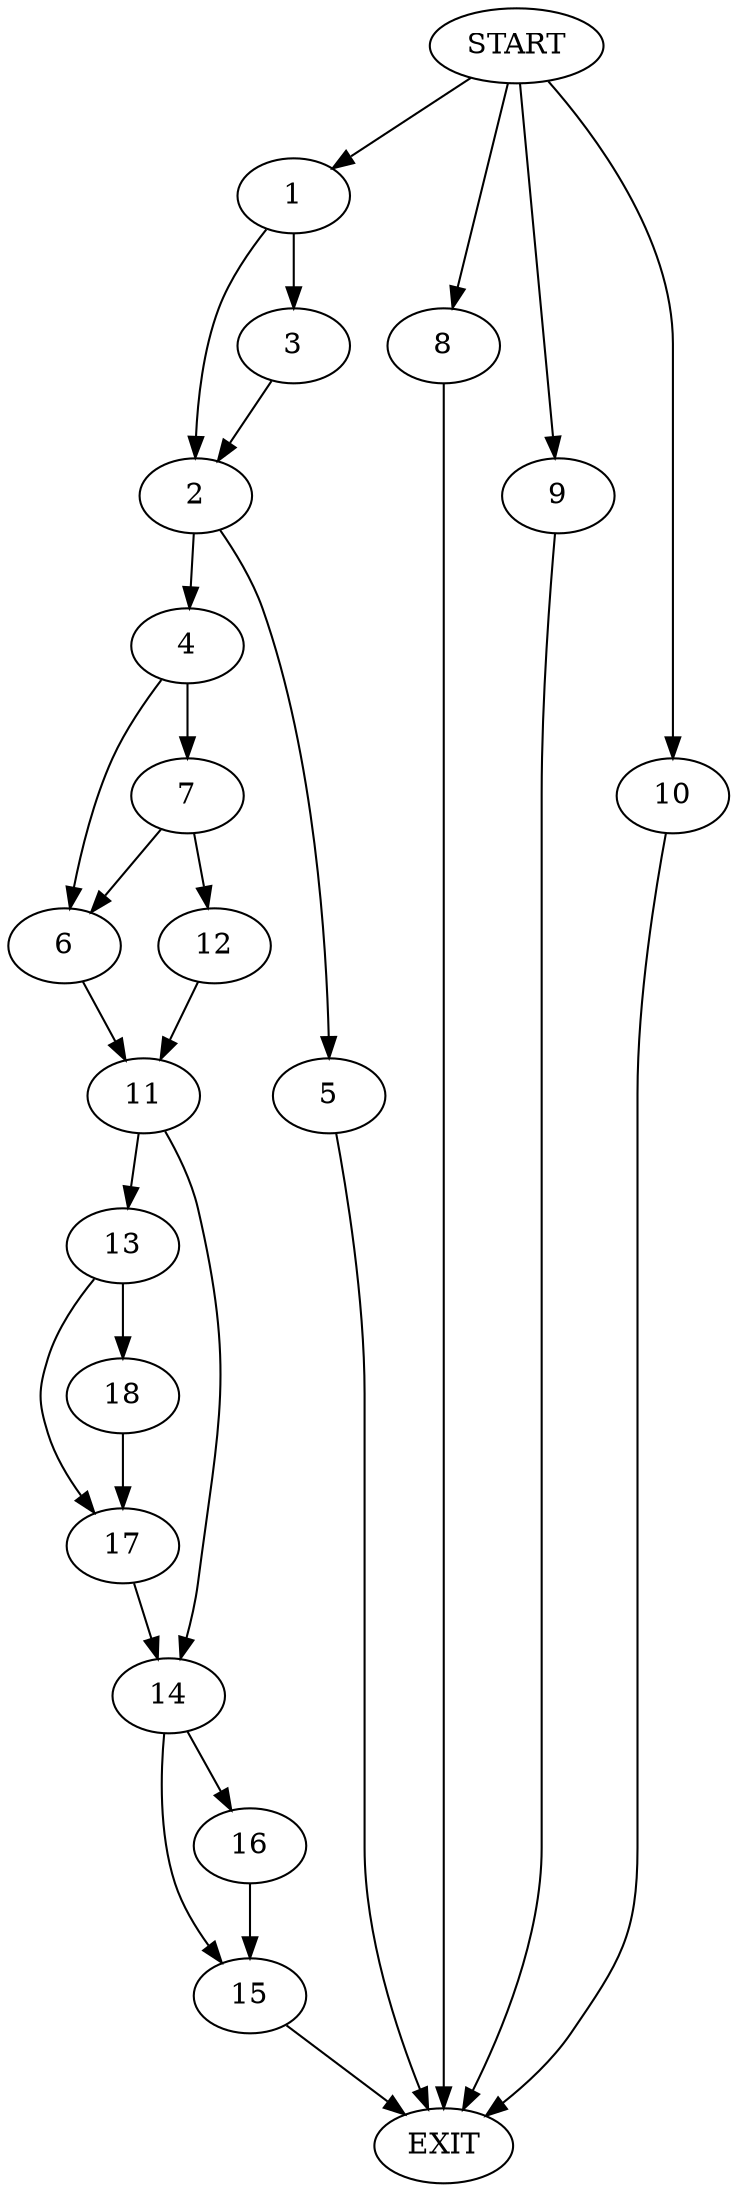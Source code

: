 digraph {
0 [label="START"]
19 [label="EXIT"]
0 -> 1
1 -> 2
1 -> 3
3 -> 2
2 -> 4
2 -> 5
4 -> 6
4 -> 7
5 -> 19
0 -> 8
8 -> 19
0 -> 9
9 -> 19
0 -> 10
10 -> 19
6 -> 11
7 -> 6
7 -> 12
12 -> 11
11 -> 13
11 -> 14
14 -> 15
14 -> 16
13 -> 17
13 -> 18
18 -> 17
17 -> 14
15 -> 19
16 -> 15
}
